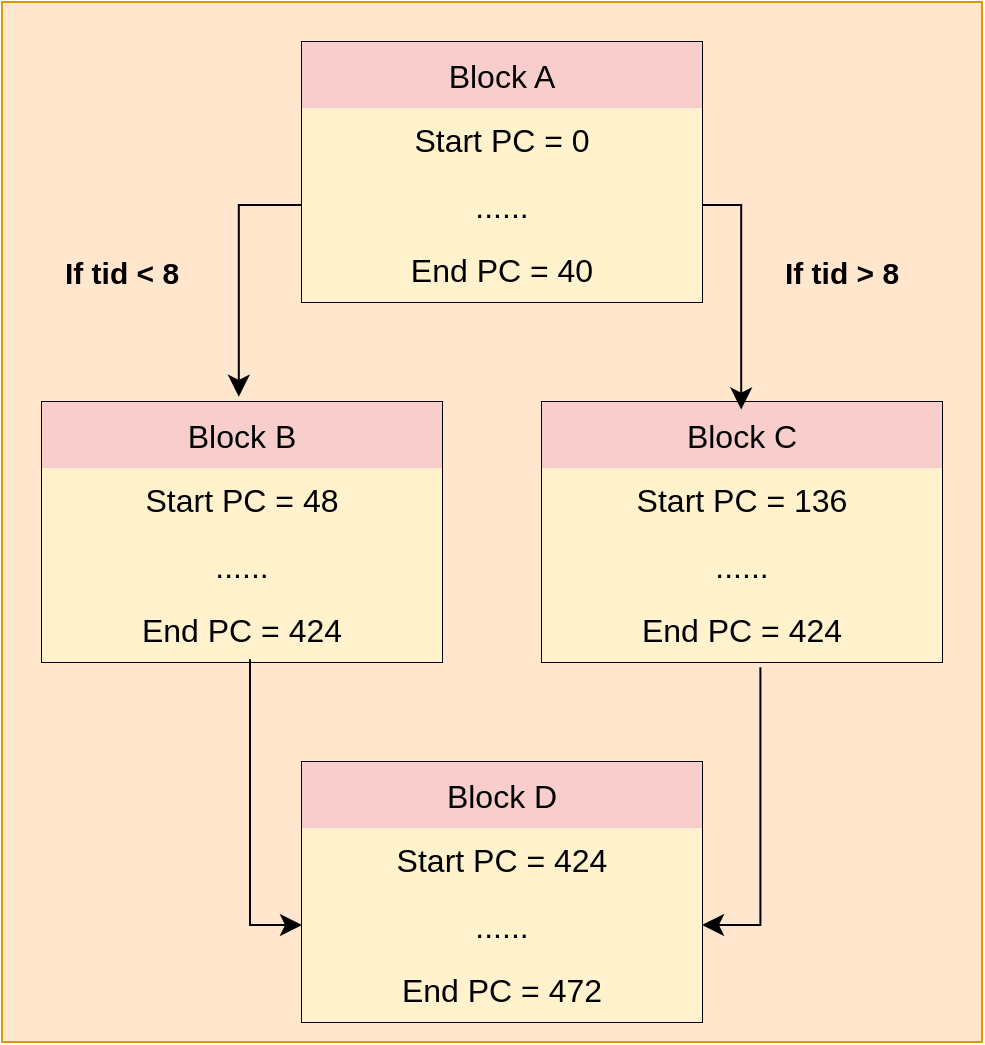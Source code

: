 <mxfile version="24.7.8">
  <diagram name="Page-1" id="7vq8tOT4SGaM5yK7zrmi">
    <mxGraphModel dx="1036" dy="614" grid="1" gridSize="10" guides="1" tooltips="1" connect="1" arrows="1" fold="1" page="1" pageScale="1" pageWidth="827" pageHeight="1169" math="0" shadow="0">
      <root>
        <mxCell id="0" />
        <mxCell id="1" parent="0" />
        <mxCell id="QO6sTSYEAoxug9LUuV2t-53" value="" style="rounded=0;whiteSpace=wrap;html=1;fillColor=#ffe6cc;strokeColor=#d79b00;" vertex="1" parent="1">
          <mxGeometry x="180" y="240" width="490" height="520" as="geometry" />
        </mxCell>
        <mxCell id="QO6sTSYEAoxug9LUuV2t-2" value="" style="shape=table;startSize=0;container=1;collapsible=0;childLayout=tableLayout;fontSize=16;" vertex="1" parent="1">
          <mxGeometry x="330" y="260" width="200" height="130" as="geometry" />
        </mxCell>
        <mxCell id="QO6sTSYEAoxug9LUuV2t-17" style="shape=tableRow;horizontal=0;startSize=0;swimlaneHead=0;swimlaneBody=0;strokeColor=inherit;top=0;left=0;bottom=0;right=0;collapsible=0;dropTarget=0;fillColor=none;points=[[0,0.5],[1,0.5]];portConstraint=eastwest;fontSize=16;" vertex="1" parent="QO6sTSYEAoxug9LUuV2t-2">
          <mxGeometry width="200" height="33" as="geometry" />
        </mxCell>
        <mxCell id="QO6sTSYEAoxug9LUuV2t-18" value="Block A" style="shape=partialRectangle;html=1;whiteSpace=wrap;connectable=0;strokeColor=#b85450;overflow=hidden;fillColor=#f8cecc;top=0;left=0;bottom=0;right=0;pointerEvents=1;fontSize=16;" vertex="1" parent="QO6sTSYEAoxug9LUuV2t-17">
          <mxGeometry width="200" height="33" as="geometry">
            <mxRectangle width="200" height="33" as="alternateBounds" />
          </mxGeometry>
        </mxCell>
        <mxCell id="QO6sTSYEAoxug9LUuV2t-3" value="" style="shape=tableRow;horizontal=0;startSize=0;swimlaneHead=0;swimlaneBody=0;strokeColor=inherit;top=0;left=0;bottom=0;right=0;collapsible=0;dropTarget=0;fillColor=none;points=[[0,0.5],[1,0.5]];portConstraint=eastwest;fontSize=16;" vertex="1" parent="QO6sTSYEAoxug9LUuV2t-2">
          <mxGeometry y="33" width="200" height="32" as="geometry" />
        </mxCell>
        <mxCell id="QO6sTSYEAoxug9LUuV2t-4" value="Start PC = 0" style="shape=partialRectangle;html=1;whiteSpace=wrap;connectable=0;strokeColor=#d6b656;overflow=hidden;fillColor=#fff2cc;top=0;left=0;bottom=0;right=0;pointerEvents=1;fontSize=16;" vertex="1" parent="QO6sTSYEAoxug9LUuV2t-3">
          <mxGeometry width="200" height="32" as="geometry">
            <mxRectangle width="200" height="32" as="alternateBounds" />
          </mxGeometry>
        </mxCell>
        <mxCell id="QO6sTSYEAoxug9LUuV2t-7" value="" style="shape=tableRow;horizontal=0;startSize=0;swimlaneHead=0;swimlaneBody=0;strokeColor=inherit;top=0;left=0;bottom=0;right=0;collapsible=0;dropTarget=0;fillColor=none;points=[[0,0.5],[1,0.5]];portConstraint=eastwest;fontSize=16;" vertex="1" parent="QO6sTSYEAoxug9LUuV2t-2">
          <mxGeometry y="65" width="200" height="33" as="geometry" />
        </mxCell>
        <mxCell id="QO6sTSYEAoxug9LUuV2t-8" value="......" style="shape=partialRectangle;html=1;whiteSpace=wrap;connectable=0;strokeColor=#d6b656;overflow=hidden;fillColor=#fff2cc;top=0;left=0;bottom=0;right=0;pointerEvents=1;fontSize=16;" vertex="1" parent="QO6sTSYEAoxug9LUuV2t-7">
          <mxGeometry width="200" height="33" as="geometry">
            <mxRectangle width="200" height="33" as="alternateBounds" />
          </mxGeometry>
        </mxCell>
        <mxCell id="QO6sTSYEAoxug9LUuV2t-15" style="shape=tableRow;horizontal=0;startSize=0;swimlaneHead=0;swimlaneBody=0;strokeColor=inherit;top=0;left=0;bottom=0;right=0;collapsible=0;dropTarget=0;fillColor=none;points=[[0,0.5],[1,0.5]];portConstraint=eastwest;fontSize=16;" vertex="1" parent="QO6sTSYEAoxug9LUuV2t-2">
          <mxGeometry y="98" width="200" height="32" as="geometry" />
        </mxCell>
        <mxCell id="QO6sTSYEAoxug9LUuV2t-16" value="End&amp;nbsp;PC = 40" style="shape=partialRectangle;html=1;whiteSpace=wrap;connectable=0;strokeColor=#d6b656;overflow=hidden;fillColor=#fff2cc;top=0;left=0;bottom=0;right=0;pointerEvents=1;fontSize=16;" vertex="1" parent="QO6sTSYEAoxug9LUuV2t-15">
          <mxGeometry width="200" height="32" as="geometry">
            <mxRectangle width="200" height="32" as="alternateBounds" />
          </mxGeometry>
        </mxCell>
        <mxCell id="QO6sTSYEAoxug9LUuV2t-19" value="" style="shape=table;startSize=0;container=1;collapsible=0;childLayout=tableLayout;fontSize=16;" vertex="1" parent="1">
          <mxGeometry x="200" y="440" width="200" height="130" as="geometry" />
        </mxCell>
        <mxCell id="QO6sTSYEAoxug9LUuV2t-20" style="shape=tableRow;horizontal=0;startSize=0;swimlaneHead=0;swimlaneBody=0;strokeColor=inherit;top=0;left=0;bottom=0;right=0;collapsible=0;dropTarget=0;fillColor=none;points=[[0,0.5],[1,0.5]];portConstraint=eastwest;fontSize=16;" vertex="1" parent="QO6sTSYEAoxug9LUuV2t-19">
          <mxGeometry width="200" height="33" as="geometry" />
        </mxCell>
        <mxCell id="QO6sTSYEAoxug9LUuV2t-21" value="Block B" style="shape=partialRectangle;html=1;whiteSpace=wrap;connectable=0;strokeColor=#b85450;overflow=hidden;fillColor=#f8cecc;top=0;left=0;bottom=0;right=0;pointerEvents=1;fontSize=16;" vertex="1" parent="QO6sTSYEAoxug9LUuV2t-20">
          <mxGeometry width="200" height="33" as="geometry">
            <mxRectangle width="200" height="33" as="alternateBounds" />
          </mxGeometry>
        </mxCell>
        <mxCell id="QO6sTSYEAoxug9LUuV2t-22" value="" style="shape=tableRow;horizontal=0;startSize=0;swimlaneHead=0;swimlaneBody=0;strokeColor=inherit;top=0;left=0;bottom=0;right=0;collapsible=0;dropTarget=0;fillColor=none;points=[[0,0.5],[1,0.5]];portConstraint=eastwest;fontSize=16;" vertex="1" parent="QO6sTSYEAoxug9LUuV2t-19">
          <mxGeometry y="33" width="200" height="32" as="geometry" />
        </mxCell>
        <mxCell id="QO6sTSYEAoxug9LUuV2t-23" value="Start&amp;nbsp;PC = 48" style="shape=partialRectangle;html=1;whiteSpace=wrap;connectable=0;strokeColor=#d6b656;overflow=hidden;fillColor=#fff2cc;top=0;left=0;bottom=0;right=0;pointerEvents=1;fontSize=16;" vertex="1" parent="QO6sTSYEAoxug9LUuV2t-22">
          <mxGeometry width="200" height="32" as="geometry">
            <mxRectangle width="200" height="32" as="alternateBounds" />
          </mxGeometry>
        </mxCell>
        <mxCell id="QO6sTSYEAoxug9LUuV2t-24" value="" style="shape=tableRow;horizontal=0;startSize=0;swimlaneHead=0;swimlaneBody=0;strokeColor=inherit;top=0;left=0;bottom=0;right=0;collapsible=0;dropTarget=0;fillColor=none;points=[[0,0.5],[1,0.5]];portConstraint=eastwest;fontSize=16;" vertex="1" parent="QO6sTSYEAoxug9LUuV2t-19">
          <mxGeometry y="65" width="200" height="33" as="geometry" />
        </mxCell>
        <mxCell id="QO6sTSYEAoxug9LUuV2t-25" value="......" style="shape=partialRectangle;html=1;whiteSpace=wrap;connectable=0;strokeColor=#d6b656;overflow=hidden;fillColor=#fff2cc;top=0;left=0;bottom=0;right=0;pointerEvents=1;fontSize=16;" vertex="1" parent="QO6sTSYEAoxug9LUuV2t-24">
          <mxGeometry width="200" height="33" as="geometry">
            <mxRectangle width="200" height="33" as="alternateBounds" />
          </mxGeometry>
        </mxCell>
        <mxCell id="QO6sTSYEAoxug9LUuV2t-26" style="shape=tableRow;horizontal=0;startSize=0;swimlaneHead=0;swimlaneBody=0;strokeColor=inherit;top=0;left=0;bottom=0;right=0;collapsible=0;dropTarget=0;fillColor=none;points=[[0,0.5],[1,0.5]];portConstraint=eastwest;fontSize=16;" vertex="1" parent="QO6sTSYEAoxug9LUuV2t-19">
          <mxGeometry y="98" width="200" height="32" as="geometry" />
        </mxCell>
        <mxCell id="QO6sTSYEAoxug9LUuV2t-27" value="End&amp;nbsp;PC = 424" style="shape=partialRectangle;html=1;whiteSpace=wrap;connectable=0;strokeColor=#d6b656;overflow=hidden;fillColor=#fff2cc;top=0;left=0;bottom=0;right=0;pointerEvents=1;fontSize=16;" vertex="1" parent="QO6sTSYEAoxug9LUuV2t-26">
          <mxGeometry width="200" height="32" as="geometry">
            <mxRectangle width="200" height="32" as="alternateBounds" />
          </mxGeometry>
        </mxCell>
        <mxCell id="QO6sTSYEAoxug9LUuV2t-28" value="" style="shape=table;startSize=0;container=1;collapsible=0;childLayout=tableLayout;fontSize=16;" vertex="1" parent="1">
          <mxGeometry x="450" y="440" width="200" height="130" as="geometry" />
        </mxCell>
        <mxCell id="QO6sTSYEAoxug9LUuV2t-29" style="shape=tableRow;horizontal=0;startSize=0;swimlaneHead=0;swimlaneBody=0;strokeColor=inherit;top=0;left=0;bottom=0;right=0;collapsible=0;dropTarget=0;fillColor=none;points=[[0,0.5],[1,0.5]];portConstraint=eastwest;fontSize=16;" vertex="1" parent="QO6sTSYEAoxug9LUuV2t-28">
          <mxGeometry width="200" height="33" as="geometry" />
        </mxCell>
        <mxCell id="QO6sTSYEAoxug9LUuV2t-30" value="Block C" style="shape=partialRectangle;html=1;whiteSpace=wrap;connectable=0;strokeColor=#b85450;overflow=hidden;fillColor=#f8cecc;top=0;left=0;bottom=0;right=0;pointerEvents=1;fontSize=16;" vertex="1" parent="QO6sTSYEAoxug9LUuV2t-29">
          <mxGeometry width="200" height="33" as="geometry">
            <mxRectangle width="200" height="33" as="alternateBounds" />
          </mxGeometry>
        </mxCell>
        <mxCell id="QO6sTSYEAoxug9LUuV2t-31" value="" style="shape=tableRow;horizontal=0;startSize=0;swimlaneHead=0;swimlaneBody=0;strokeColor=inherit;top=0;left=0;bottom=0;right=0;collapsible=0;dropTarget=0;fillColor=none;points=[[0,0.5],[1,0.5]];portConstraint=eastwest;fontSize=16;" vertex="1" parent="QO6sTSYEAoxug9LUuV2t-28">
          <mxGeometry y="33" width="200" height="32" as="geometry" />
        </mxCell>
        <mxCell id="QO6sTSYEAoxug9LUuV2t-32" value="Start&amp;nbsp;PC = 136" style="shape=partialRectangle;html=1;whiteSpace=wrap;connectable=0;strokeColor=#d6b656;overflow=hidden;fillColor=#fff2cc;top=0;left=0;bottom=0;right=0;pointerEvents=1;fontSize=16;" vertex="1" parent="QO6sTSYEAoxug9LUuV2t-31">
          <mxGeometry width="200" height="32" as="geometry">
            <mxRectangle width="200" height="32" as="alternateBounds" />
          </mxGeometry>
        </mxCell>
        <mxCell id="QO6sTSYEAoxug9LUuV2t-33" value="" style="shape=tableRow;horizontal=0;startSize=0;swimlaneHead=0;swimlaneBody=0;strokeColor=inherit;top=0;left=0;bottom=0;right=0;collapsible=0;dropTarget=0;fillColor=none;points=[[0,0.5],[1,0.5]];portConstraint=eastwest;fontSize=16;" vertex="1" parent="QO6sTSYEAoxug9LUuV2t-28">
          <mxGeometry y="65" width="200" height="33" as="geometry" />
        </mxCell>
        <mxCell id="QO6sTSYEAoxug9LUuV2t-34" value="......" style="shape=partialRectangle;html=1;whiteSpace=wrap;connectable=0;strokeColor=#d6b656;overflow=hidden;fillColor=#fff2cc;top=0;left=0;bottom=0;right=0;pointerEvents=1;fontSize=16;" vertex="1" parent="QO6sTSYEAoxug9LUuV2t-33">
          <mxGeometry width="200" height="33" as="geometry">
            <mxRectangle width="200" height="33" as="alternateBounds" />
          </mxGeometry>
        </mxCell>
        <mxCell id="QO6sTSYEAoxug9LUuV2t-35" style="shape=tableRow;horizontal=0;startSize=0;swimlaneHead=0;swimlaneBody=0;strokeColor=inherit;top=0;left=0;bottom=0;right=0;collapsible=0;dropTarget=0;fillColor=none;points=[[0,0.5],[1,0.5]];portConstraint=eastwest;fontSize=16;" vertex="1" parent="QO6sTSYEAoxug9LUuV2t-28">
          <mxGeometry y="98" width="200" height="32" as="geometry" />
        </mxCell>
        <mxCell id="QO6sTSYEAoxug9LUuV2t-36" value="End&amp;nbsp;PC = 424" style="shape=partialRectangle;html=1;whiteSpace=wrap;connectable=0;strokeColor=#d6b656;overflow=hidden;fillColor=#fff2cc;top=0;left=0;bottom=0;right=0;pointerEvents=1;fontSize=16;" vertex="1" parent="QO6sTSYEAoxug9LUuV2t-35">
          <mxGeometry width="200" height="32" as="geometry">
            <mxRectangle width="200" height="32" as="alternateBounds" />
          </mxGeometry>
        </mxCell>
        <mxCell id="QO6sTSYEAoxug9LUuV2t-37" value="" style="shape=table;startSize=0;container=1;collapsible=0;childLayout=tableLayout;fontSize=16;" vertex="1" parent="1">
          <mxGeometry x="330" y="620" width="200" height="130" as="geometry" />
        </mxCell>
        <mxCell id="QO6sTSYEAoxug9LUuV2t-38" style="shape=tableRow;horizontal=0;startSize=0;swimlaneHead=0;swimlaneBody=0;strokeColor=inherit;top=0;left=0;bottom=0;right=0;collapsible=0;dropTarget=0;fillColor=none;points=[[0,0.5],[1,0.5]];portConstraint=eastwest;fontSize=16;" vertex="1" parent="QO6sTSYEAoxug9LUuV2t-37">
          <mxGeometry width="200" height="33" as="geometry" />
        </mxCell>
        <mxCell id="QO6sTSYEAoxug9LUuV2t-39" value="Block D" style="shape=partialRectangle;html=1;whiteSpace=wrap;connectable=0;strokeColor=#b85450;overflow=hidden;fillColor=#f8cecc;top=0;left=0;bottom=0;right=0;pointerEvents=1;fontSize=16;" vertex="1" parent="QO6sTSYEAoxug9LUuV2t-38">
          <mxGeometry width="200" height="33" as="geometry">
            <mxRectangle width="200" height="33" as="alternateBounds" />
          </mxGeometry>
        </mxCell>
        <mxCell id="QO6sTSYEAoxug9LUuV2t-40" value="" style="shape=tableRow;horizontal=0;startSize=0;swimlaneHead=0;swimlaneBody=0;strokeColor=inherit;top=0;left=0;bottom=0;right=0;collapsible=0;dropTarget=0;fillColor=none;points=[[0,0.5],[1,0.5]];portConstraint=eastwest;fontSize=16;" vertex="1" parent="QO6sTSYEAoxug9LUuV2t-37">
          <mxGeometry y="33" width="200" height="32" as="geometry" />
        </mxCell>
        <mxCell id="QO6sTSYEAoxug9LUuV2t-41" value="Start&amp;nbsp;PC = 424" style="shape=partialRectangle;html=1;whiteSpace=wrap;connectable=0;strokeColor=#d6b656;overflow=hidden;fillColor=#fff2cc;top=0;left=0;bottom=0;right=0;pointerEvents=1;fontSize=16;" vertex="1" parent="QO6sTSYEAoxug9LUuV2t-40">
          <mxGeometry width="200" height="32" as="geometry">
            <mxRectangle width="200" height="32" as="alternateBounds" />
          </mxGeometry>
        </mxCell>
        <mxCell id="QO6sTSYEAoxug9LUuV2t-42" value="" style="shape=tableRow;horizontal=0;startSize=0;swimlaneHead=0;swimlaneBody=0;strokeColor=inherit;top=0;left=0;bottom=0;right=0;collapsible=0;dropTarget=0;fillColor=none;points=[[0,0.5],[1,0.5]];portConstraint=eastwest;fontSize=16;" vertex="1" parent="QO6sTSYEAoxug9LUuV2t-37">
          <mxGeometry y="65" width="200" height="33" as="geometry" />
        </mxCell>
        <mxCell id="QO6sTSYEAoxug9LUuV2t-43" value="......" style="shape=partialRectangle;html=1;whiteSpace=wrap;connectable=0;strokeColor=#d6b656;overflow=hidden;fillColor=#fff2cc;top=0;left=0;bottom=0;right=0;pointerEvents=1;fontSize=16;" vertex="1" parent="QO6sTSYEAoxug9LUuV2t-42">
          <mxGeometry width="200" height="33" as="geometry">
            <mxRectangle width="200" height="33" as="alternateBounds" />
          </mxGeometry>
        </mxCell>
        <mxCell id="QO6sTSYEAoxug9LUuV2t-44" style="shape=tableRow;horizontal=0;startSize=0;swimlaneHead=0;swimlaneBody=0;strokeColor=inherit;top=0;left=0;bottom=0;right=0;collapsible=0;dropTarget=0;fillColor=none;points=[[0,0.5],[1,0.5]];portConstraint=eastwest;fontSize=16;" vertex="1" parent="QO6sTSYEAoxug9LUuV2t-37">
          <mxGeometry y="98" width="200" height="32" as="geometry" />
        </mxCell>
        <mxCell id="QO6sTSYEAoxug9LUuV2t-45" value="End PC = 472" style="shape=partialRectangle;html=1;whiteSpace=wrap;connectable=0;strokeColor=#d6b656;overflow=hidden;fillColor=#fff2cc;top=0;left=0;bottom=0;right=0;pointerEvents=1;fontSize=16;" vertex="1" parent="QO6sTSYEAoxug9LUuV2t-44">
          <mxGeometry width="200" height="32" as="geometry">
            <mxRectangle width="200" height="32" as="alternateBounds" />
          </mxGeometry>
        </mxCell>
        <mxCell id="QO6sTSYEAoxug9LUuV2t-46" value="" style="edgeStyle=segmentEdgeStyle;endArrow=classic;html=1;curved=0;rounded=0;endSize=8;startSize=8;exitX=0;exitY=0.5;exitDx=0;exitDy=0;entryX=0.492;entryY=-0.079;entryDx=0;entryDy=0;entryPerimeter=0;" edge="1" parent="1" source="QO6sTSYEAoxug9LUuV2t-7" target="QO6sTSYEAoxug9LUuV2t-20">
          <mxGeometry width="50" height="50" relative="1" as="geometry">
            <mxPoint x="390" y="440" as="sourcePoint" />
            <mxPoint x="440" y="390" as="targetPoint" />
          </mxGeometry>
        </mxCell>
        <mxCell id="QO6sTSYEAoxug9LUuV2t-48" value="" style="edgeStyle=segmentEdgeStyle;endArrow=classic;html=1;curved=0;rounded=0;endSize=8;startSize=8;exitX=1;exitY=0.5;exitDx=0;exitDy=0;entryX=0.498;entryY=0.115;entryDx=0;entryDy=0;entryPerimeter=0;" edge="1" parent="1" source="QO6sTSYEAoxug9LUuV2t-7" target="QO6sTSYEAoxug9LUuV2t-29">
          <mxGeometry width="50" height="50" relative="1" as="geometry">
            <mxPoint x="340" y="352" as="sourcePoint" />
            <mxPoint x="308" y="447" as="targetPoint" />
          </mxGeometry>
        </mxCell>
        <mxCell id="QO6sTSYEAoxug9LUuV2t-49" value="" style="edgeStyle=segmentEdgeStyle;endArrow=classic;html=1;curved=0;rounded=0;endSize=8;startSize=8;exitX=0.52;exitY=0.956;exitDx=0;exitDy=0;entryX=0;entryY=0.5;entryDx=0;entryDy=0;exitPerimeter=0;" edge="1" parent="1" source="QO6sTSYEAoxug9LUuV2t-26" target="QO6sTSYEAoxug9LUuV2t-42">
          <mxGeometry width="50" height="50" relative="1" as="geometry">
            <mxPoint x="340" y="352" as="sourcePoint" />
            <mxPoint x="308" y="447" as="targetPoint" />
            <Array as="points">
              <mxPoint x="304" y="702" />
            </Array>
          </mxGeometry>
        </mxCell>
        <mxCell id="QO6sTSYEAoxug9LUuV2t-50" value="" style="edgeStyle=segmentEdgeStyle;endArrow=classic;html=1;curved=0;rounded=0;endSize=8;startSize=8;exitX=0.546;exitY=1.081;exitDx=0;exitDy=0;entryX=1;entryY=0.5;entryDx=0;entryDy=0;exitPerimeter=0;" edge="1" parent="1" source="QO6sTSYEAoxug9LUuV2t-35" target="QO6sTSYEAoxug9LUuV2t-42">
          <mxGeometry width="50" height="50" relative="1" as="geometry">
            <mxPoint x="314" y="579" as="sourcePoint" />
            <mxPoint x="340" y="712" as="targetPoint" />
            <Array as="points">
              <mxPoint x="559" y="702" />
            </Array>
          </mxGeometry>
        </mxCell>
        <mxCell id="QO6sTSYEAoxug9LUuV2t-51" value="If tid &amp;lt; 8" style="text;html=1;align=center;verticalAlign=middle;whiteSpace=wrap;rounded=0;fontStyle=1;fontSize=15;" vertex="1" parent="1">
          <mxGeometry x="210" y="360" width="60" height="30" as="geometry" />
        </mxCell>
        <mxCell id="QO6sTSYEAoxug9LUuV2t-52" value="If tid &amp;gt; 8" style="text;html=1;align=center;verticalAlign=middle;whiteSpace=wrap;rounded=0;fontStyle=1;fontSize=15;" vertex="1" parent="1">
          <mxGeometry x="570" y="360" width="60" height="30" as="geometry" />
        </mxCell>
      </root>
    </mxGraphModel>
  </diagram>
</mxfile>

